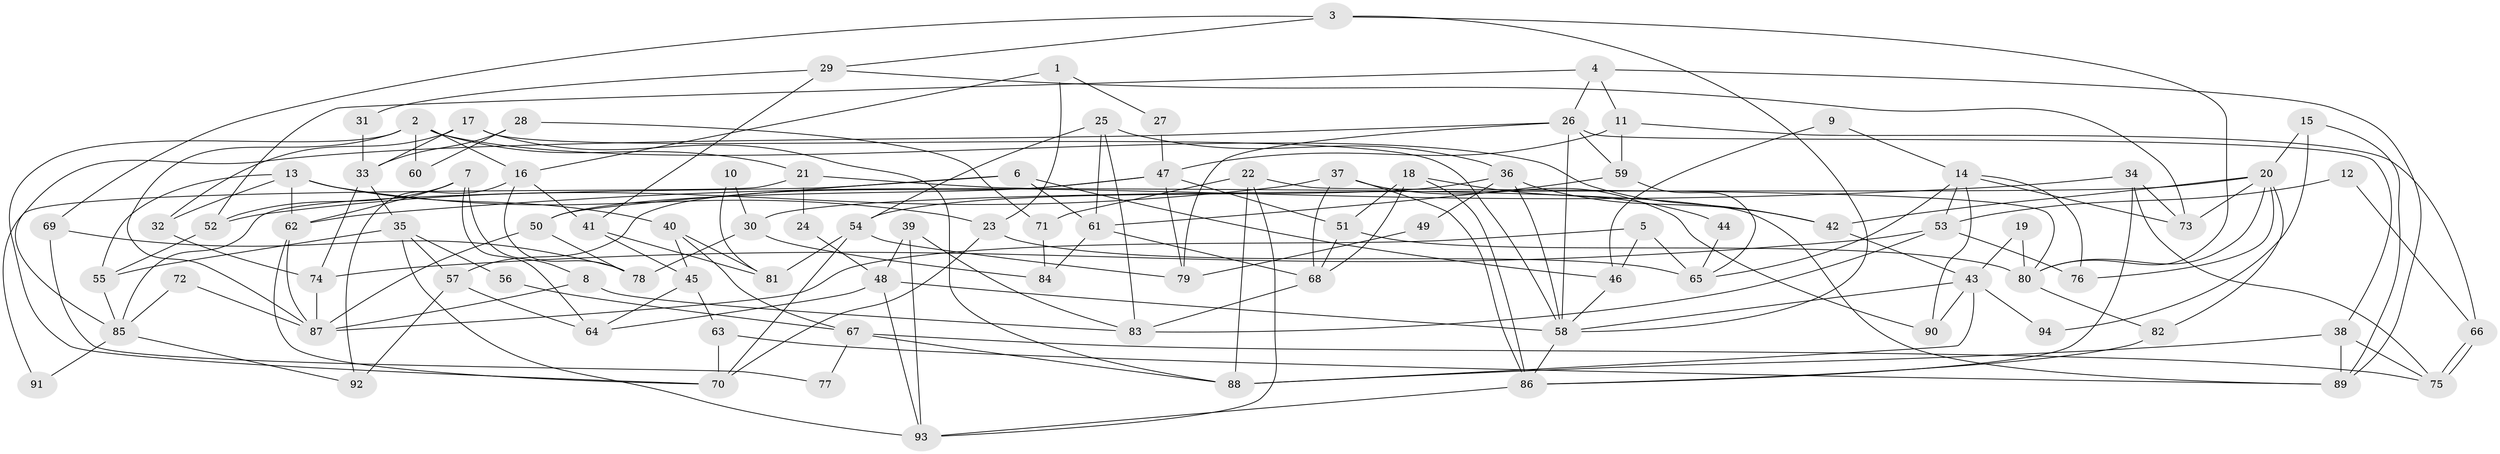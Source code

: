 // coarse degree distribution, {8: 0.045454545454545456, 4: 0.3333333333333333, 10: 0.030303030303030304, 2: 0.16666666666666666, 9: 0.030303030303030304, 6: 0.07575757575757576, 3: 0.15151515151515152, 5: 0.12121212121212122, 7: 0.030303030303030304, 12: 0.015151515151515152}
// Generated by graph-tools (version 1.1) at 2025/51/03/04/25 22:51:22]
// undirected, 94 vertices, 188 edges
graph export_dot {
  node [color=gray90,style=filled];
  1;
  2;
  3;
  4;
  5;
  6;
  7;
  8;
  9;
  10;
  11;
  12;
  13;
  14;
  15;
  16;
  17;
  18;
  19;
  20;
  21;
  22;
  23;
  24;
  25;
  26;
  27;
  28;
  29;
  30;
  31;
  32;
  33;
  34;
  35;
  36;
  37;
  38;
  39;
  40;
  41;
  42;
  43;
  44;
  45;
  46;
  47;
  48;
  49;
  50;
  51;
  52;
  53;
  54;
  55;
  56;
  57;
  58;
  59;
  60;
  61;
  62;
  63;
  64;
  65;
  66;
  67;
  68;
  69;
  70;
  71;
  72;
  73;
  74;
  75;
  76;
  77;
  78;
  79;
  80;
  81;
  82;
  83;
  84;
  85;
  86;
  87;
  88;
  89;
  90;
  91;
  92;
  93;
  94;
  1 -- 16;
  1 -- 23;
  1 -- 27;
  2 -- 87;
  2 -- 42;
  2 -- 16;
  2 -- 21;
  2 -- 60;
  2 -- 70;
  3 -- 58;
  3 -- 80;
  3 -- 29;
  3 -- 69;
  4 -- 26;
  4 -- 52;
  4 -- 11;
  4 -- 89;
  5 -- 87;
  5 -- 46;
  5 -- 65;
  6 -- 50;
  6 -- 61;
  6 -- 46;
  6 -- 85;
  7 -- 64;
  7 -- 52;
  7 -- 8;
  7 -- 62;
  8 -- 87;
  8 -- 83;
  9 -- 46;
  9 -- 14;
  10 -- 81;
  10 -- 30;
  11 -- 47;
  11 -- 59;
  11 -- 66;
  12 -- 53;
  12 -- 66;
  13 -- 62;
  13 -- 40;
  13 -- 23;
  13 -- 32;
  13 -- 55;
  14 -- 65;
  14 -- 76;
  14 -- 53;
  14 -- 73;
  14 -- 90;
  15 -- 89;
  15 -- 20;
  15 -- 94;
  16 -- 41;
  16 -- 78;
  16 -- 92;
  17 -- 88;
  17 -- 58;
  17 -- 32;
  17 -- 33;
  18 -- 68;
  18 -- 86;
  18 -- 44;
  18 -- 51;
  19 -- 80;
  19 -- 43;
  20 -- 73;
  20 -- 82;
  20 -- 30;
  20 -- 42;
  20 -- 76;
  20 -- 80;
  21 -- 89;
  21 -- 24;
  21 -- 91;
  22 -- 80;
  22 -- 93;
  22 -- 71;
  22 -- 88;
  23 -- 65;
  23 -- 70;
  24 -- 48;
  25 -- 83;
  25 -- 54;
  25 -- 36;
  25 -- 61;
  26 -- 79;
  26 -- 59;
  26 -- 38;
  26 -- 58;
  26 -- 85;
  27 -- 47;
  28 -- 33;
  28 -- 71;
  28 -- 60;
  29 -- 73;
  29 -- 31;
  29 -- 41;
  30 -- 78;
  30 -- 84;
  31 -- 33;
  32 -- 74;
  33 -- 35;
  33 -- 74;
  34 -- 62;
  34 -- 86;
  34 -- 73;
  34 -- 75;
  35 -- 55;
  35 -- 57;
  35 -- 56;
  35 -- 93;
  36 -- 58;
  36 -- 42;
  36 -- 49;
  36 -- 54;
  37 -- 86;
  37 -- 90;
  37 -- 52;
  37 -- 68;
  38 -- 75;
  38 -- 88;
  38 -- 89;
  39 -- 83;
  39 -- 48;
  39 -- 93;
  40 -- 81;
  40 -- 67;
  40 -- 45;
  41 -- 45;
  41 -- 81;
  42 -- 43;
  43 -- 88;
  43 -- 58;
  43 -- 90;
  43 -- 94;
  44 -- 65;
  45 -- 63;
  45 -- 64;
  46 -- 58;
  47 -- 51;
  47 -- 57;
  47 -- 50;
  47 -- 79;
  48 -- 93;
  48 -- 58;
  48 -- 64;
  49 -- 79;
  50 -- 87;
  50 -- 78;
  51 -- 68;
  51 -- 80;
  52 -- 55;
  53 -- 74;
  53 -- 76;
  53 -- 83;
  54 -- 70;
  54 -- 79;
  54 -- 81;
  55 -- 85;
  56 -- 67;
  57 -- 92;
  57 -- 64;
  58 -- 86;
  59 -- 61;
  59 -- 65;
  61 -- 68;
  61 -- 84;
  62 -- 70;
  62 -- 87;
  63 -- 70;
  63 -- 89;
  66 -- 75;
  66 -- 75;
  67 -- 88;
  67 -- 75;
  67 -- 77;
  68 -- 83;
  69 -- 78;
  69 -- 77;
  71 -- 84;
  72 -- 87;
  72 -- 85;
  74 -- 87;
  80 -- 82;
  82 -- 86;
  85 -- 91;
  85 -- 92;
  86 -- 93;
}
